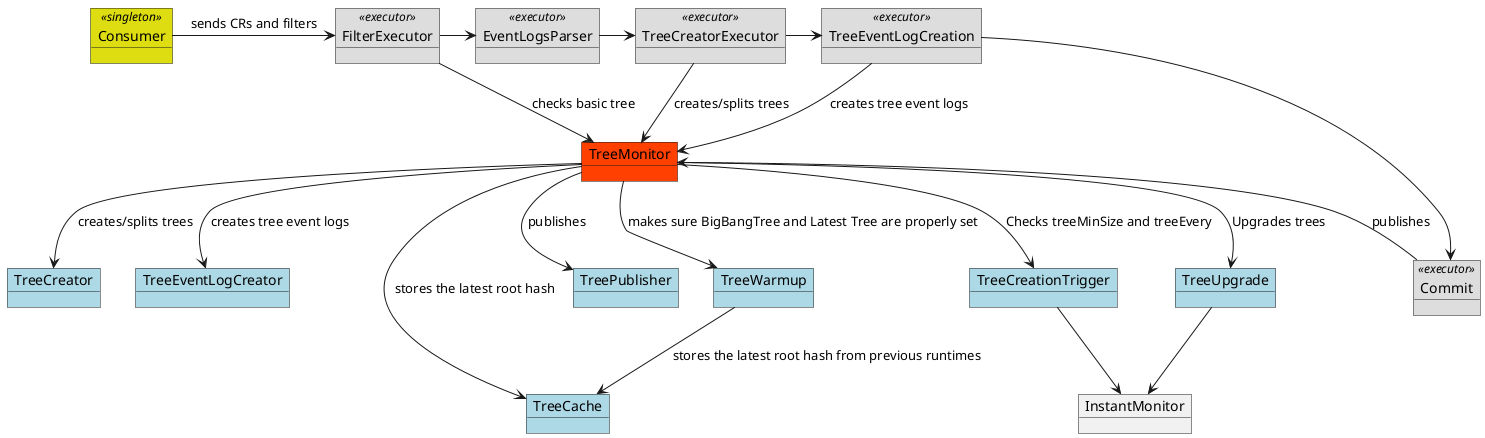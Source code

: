 @startuml

object Consumer <<singleton>> #DDDD11

object TreeCreatorExecutor <<executor>> #DDDDDD
object FilterExecutor <<executor>> #DDDDDD
object EventLogsParser <<executor>> #DDDDDD
object Commit <<executor>> #DDDDDD
object TreeEventLogCreation <<executor>> #DDDDDD

object TreeCreator #add8e6
object TreeEventLogCreator #add8e6
object TreeCache #add8e6
object TreePublisher #add8e6
object TreeCreationTrigger #add8e6
object TreeUpgrade #add8e6
object TreeMonitor #ff4000
object InstantMonitor
object TreeWarmup #add8e6

Consumer -> FilterExecutor : sends CRs and filters
TreeMonitor <-- FilterExecutor: checks basic tree
FilterExecutor -> EventLogsParser
EventLogsParser -> TreeCreatorExecutor
TreeMonitor --> TreeCache: stores the latest root hash
TreeCreatorExecutor --> TreeMonitor: creates/splits trees
TreeCreatorExecutor -> TreeEventLogCreation
TreeMonitor --> TreeCreator: creates/splits trees
TreeEventLogCreation --> TreeMonitor: creates tree event logs
TreeEventLogCreation -> Commit
TreeMonitor <-- Commit: publishes
TreeMonitor --> TreeWarmup: makes sure BigBangTree and Latest Tree are properly set
TreeMonitor --> TreeEventLogCreator: creates tree event logs
TreeMonitor --> TreePublisher : publishes
TreeMonitor --> TreeCreationTrigger: Checks treeMinSize and treeEvery
TreeMonitor --> TreeUpgrade : Upgrades trees
TreeUpgrade -->  InstantMonitor
TreeCreationTrigger -->  InstantMonitor
TreeWarmup --> TreeCache : stores the latest root hash from previous runtimes

@enduml

